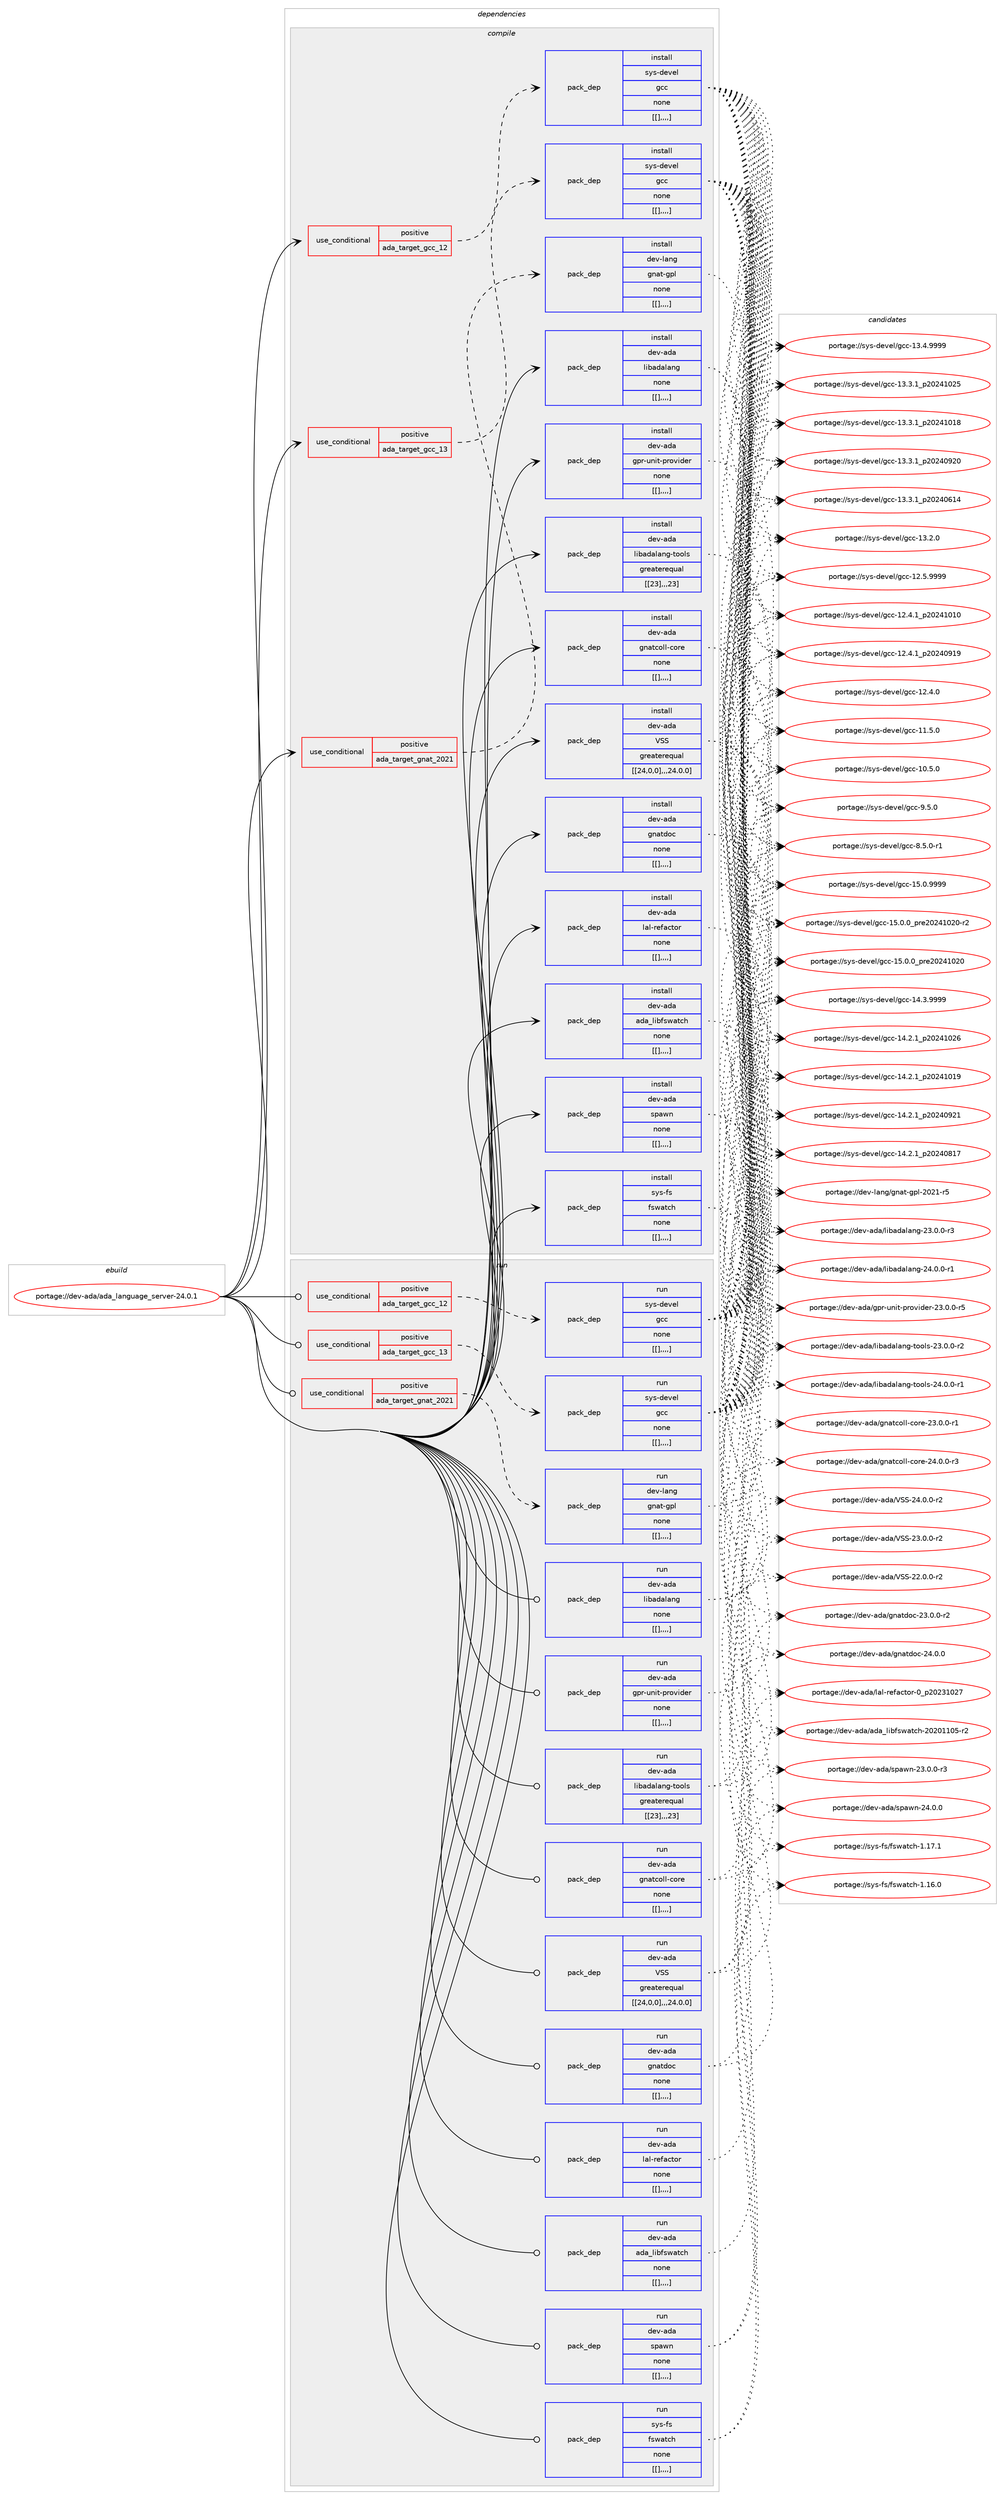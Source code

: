 digraph prolog {

# *************
# Graph options
# *************

newrank=true;
concentrate=true;
compound=true;
graph [rankdir=LR,fontname=Helvetica,fontsize=10,ranksep=1.5];#, ranksep=2.5, nodesep=0.2];
edge  [arrowhead=vee];
node  [fontname=Helvetica,fontsize=10];

# **********
# The ebuild
# **********

subgraph cluster_leftcol {
color=gray;
label=<<i>ebuild</i>>;
id [label="portage://dev-ada/ada_language_server-24.0.1", color=red, width=4, href="../dev-ada/ada_language_server-24.0.1.svg"];
}

# ****************
# The dependencies
# ****************

subgraph cluster_midcol {
color=gray;
label=<<i>dependencies</i>>;
subgraph cluster_compile {
fillcolor="#eeeeee";
style=filled;
label=<<i>compile</i>>;
subgraph cond17968 {
dependency66754 [label=<<TABLE BORDER="0" CELLBORDER="1" CELLSPACING="0" CELLPADDING="4"><TR><TD ROWSPAN="3" CELLPADDING="10">use_conditional</TD></TR><TR><TD>positive</TD></TR><TR><TD>ada_target_gcc_12</TD></TR></TABLE>>, shape=none, color=red];
subgraph pack47806 {
dependency66777 [label=<<TABLE BORDER="0" CELLBORDER="1" CELLSPACING="0" CELLPADDING="4" WIDTH="220"><TR><TD ROWSPAN="6" CELLPADDING="30">pack_dep</TD></TR><TR><TD WIDTH="110">install</TD></TR><TR><TD>sys-devel</TD></TR><TR><TD>gcc</TD></TR><TR><TD>none</TD></TR><TR><TD>[[],,,,]</TD></TR></TABLE>>, shape=none, color=blue];
}
dependency66754:e -> dependency66777:w [weight=20,style="dashed",arrowhead="vee"];
}
id:e -> dependency66754:w [weight=20,style="solid",arrowhead="vee"];
subgraph cond17981 {
dependency66819 [label=<<TABLE BORDER="0" CELLBORDER="1" CELLSPACING="0" CELLPADDING="4"><TR><TD ROWSPAN="3" CELLPADDING="10">use_conditional</TD></TR><TR><TD>positive</TD></TR><TR><TD>ada_target_gcc_13</TD></TR></TABLE>>, shape=none, color=red];
subgraph pack47878 {
dependency66881 [label=<<TABLE BORDER="0" CELLBORDER="1" CELLSPACING="0" CELLPADDING="4" WIDTH="220"><TR><TD ROWSPAN="6" CELLPADDING="30">pack_dep</TD></TR><TR><TD WIDTH="110">install</TD></TR><TR><TD>sys-devel</TD></TR><TR><TD>gcc</TD></TR><TR><TD>none</TD></TR><TR><TD>[[],,,,]</TD></TR></TABLE>>, shape=none, color=blue];
}
dependency66819:e -> dependency66881:w [weight=20,style="dashed",arrowhead="vee"];
}
id:e -> dependency66819:w [weight=20,style="solid",arrowhead="vee"];
subgraph cond18019 {
dependency66923 [label=<<TABLE BORDER="0" CELLBORDER="1" CELLSPACING="0" CELLPADDING="4"><TR><TD ROWSPAN="3" CELLPADDING="10">use_conditional</TD></TR><TR><TD>positive</TD></TR><TR><TD>ada_target_gnat_2021</TD></TR></TABLE>>, shape=none, color=red];
subgraph pack47932 {
dependency66978 [label=<<TABLE BORDER="0" CELLBORDER="1" CELLSPACING="0" CELLPADDING="4" WIDTH="220"><TR><TD ROWSPAN="6" CELLPADDING="30">pack_dep</TD></TR><TR><TD WIDTH="110">install</TD></TR><TR><TD>dev-lang</TD></TR><TR><TD>gnat-gpl</TD></TR><TR><TD>none</TD></TR><TR><TD>[[],,,,]</TD></TR></TABLE>>, shape=none, color=blue];
}
dependency66923:e -> dependency66978:w [weight=20,style="dashed",arrowhead="vee"];
}
id:e -> dependency66923:w [weight=20,style="solid",arrowhead="vee"];
subgraph pack47972 {
dependency67000 [label=<<TABLE BORDER="0" CELLBORDER="1" CELLSPACING="0" CELLPADDING="4" WIDTH="220"><TR><TD ROWSPAN="6" CELLPADDING="30">pack_dep</TD></TR><TR><TD WIDTH="110">install</TD></TR><TR><TD>dev-ada</TD></TR><TR><TD>VSS</TD></TR><TR><TD>greaterequal</TD></TR><TR><TD>[[24,0,0],,,24.0.0]</TD></TR></TABLE>>, shape=none, color=blue];
}
id:e -> dependency67000:w [weight=20,style="solid",arrowhead="vee"];
subgraph pack47980 {
dependency67066 [label=<<TABLE BORDER="0" CELLBORDER="1" CELLSPACING="0" CELLPADDING="4" WIDTH="220"><TR><TD ROWSPAN="6" CELLPADDING="30">pack_dep</TD></TR><TR><TD WIDTH="110">install</TD></TR><TR><TD>dev-ada</TD></TR><TR><TD>ada_libfswatch</TD></TR><TR><TD>none</TD></TR><TR><TD>[[],,,,]</TD></TR></TABLE>>, shape=none, color=blue];
}
id:e -> dependency67066:w [weight=20,style="solid",arrowhead="vee"];
subgraph pack48015 {
dependency67068 [label=<<TABLE BORDER="0" CELLBORDER="1" CELLSPACING="0" CELLPADDING="4" WIDTH="220"><TR><TD ROWSPAN="6" CELLPADDING="30">pack_dep</TD></TR><TR><TD WIDTH="110">install</TD></TR><TR><TD>dev-ada</TD></TR><TR><TD>gnatcoll-core</TD></TR><TR><TD>none</TD></TR><TR><TD>[[],,,,]</TD></TR></TABLE>>, shape=none, color=blue];
}
id:e -> dependency67068:w [weight=20,style="solid",arrowhead="vee"];
subgraph pack48019 {
dependency67092 [label=<<TABLE BORDER="0" CELLBORDER="1" CELLSPACING="0" CELLPADDING="4" WIDTH="220"><TR><TD ROWSPAN="6" CELLPADDING="30">pack_dep</TD></TR><TR><TD WIDTH="110">install</TD></TR><TR><TD>dev-ada</TD></TR><TR><TD>gnatdoc</TD></TR><TR><TD>none</TD></TR><TR><TD>[[],,,,]</TD></TR></TABLE>>, shape=none, color=blue];
}
id:e -> dependency67092:w [weight=20,style="solid",arrowhead="vee"];
subgraph pack48062 {
dependency67149 [label=<<TABLE BORDER="0" CELLBORDER="1" CELLSPACING="0" CELLPADDING="4" WIDTH="220"><TR><TD ROWSPAN="6" CELLPADDING="30">pack_dep</TD></TR><TR><TD WIDTH="110">install</TD></TR><TR><TD>dev-ada</TD></TR><TR><TD>gpr-unit-provider</TD></TR><TR><TD>none</TD></TR><TR><TD>[[],,,,]</TD></TR></TABLE>>, shape=none, color=blue];
}
id:e -> dependency67149:w [weight=20,style="solid",arrowhead="vee"];
subgraph pack48072 {
dependency67152 [label=<<TABLE BORDER="0" CELLBORDER="1" CELLSPACING="0" CELLPADDING="4" WIDTH="220"><TR><TD ROWSPAN="6" CELLPADDING="30">pack_dep</TD></TR><TR><TD WIDTH="110">install</TD></TR><TR><TD>dev-ada</TD></TR><TR><TD>lal-refactor</TD></TR><TR><TD>none</TD></TR><TR><TD>[[],,,,]</TD></TR></TABLE>>, shape=none, color=blue];
}
id:e -> dependency67152:w [weight=20,style="solid",arrowhead="vee"];
subgraph pack48078 {
dependency67174 [label=<<TABLE BORDER="0" CELLBORDER="1" CELLSPACING="0" CELLPADDING="4" WIDTH="220"><TR><TD ROWSPAN="6" CELLPADDING="30">pack_dep</TD></TR><TR><TD WIDTH="110">install</TD></TR><TR><TD>dev-ada</TD></TR><TR><TD>libadalang</TD></TR><TR><TD>none</TD></TR><TR><TD>[[],,,,]</TD></TR></TABLE>>, shape=none, color=blue];
}
id:e -> dependency67174:w [weight=20,style="solid",arrowhead="vee"];
subgraph pack48107 {
dependency67218 [label=<<TABLE BORDER="0" CELLBORDER="1" CELLSPACING="0" CELLPADDING="4" WIDTH="220"><TR><TD ROWSPAN="6" CELLPADDING="30">pack_dep</TD></TR><TR><TD WIDTH="110">install</TD></TR><TR><TD>dev-ada</TD></TR><TR><TD>libadalang-tools</TD></TR><TR><TD>greaterequal</TD></TR><TR><TD>[[23],,,23]</TD></TR></TABLE>>, shape=none, color=blue];
}
id:e -> dependency67218:w [weight=20,style="solid",arrowhead="vee"];
subgraph pack48133 {
dependency67256 [label=<<TABLE BORDER="0" CELLBORDER="1" CELLSPACING="0" CELLPADDING="4" WIDTH="220"><TR><TD ROWSPAN="6" CELLPADDING="30">pack_dep</TD></TR><TR><TD WIDTH="110">install</TD></TR><TR><TD>dev-ada</TD></TR><TR><TD>spawn</TD></TR><TR><TD>none</TD></TR><TR><TD>[[],,,,]</TD></TR></TABLE>>, shape=none, color=blue];
}
id:e -> dependency67256:w [weight=20,style="solid",arrowhead="vee"];
subgraph pack48160 {
dependency67334 [label=<<TABLE BORDER="0" CELLBORDER="1" CELLSPACING="0" CELLPADDING="4" WIDTH="220"><TR><TD ROWSPAN="6" CELLPADDING="30">pack_dep</TD></TR><TR><TD WIDTH="110">install</TD></TR><TR><TD>sys-fs</TD></TR><TR><TD>fswatch</TD></TR><TR><TD>none</TD></TR><TR><TD>[[],,,,]</TD></TR></TABLE>>, shape=none, color=blue];
}
id:e -> dependency67334:w [weight=20,style="solid",arrowhead="vee"];
}
subgraph cluster_compileandrun {
fillcolor="#eeeeee";
style=filled;
label=<<i>compile and run</i>>;
}
subgraph cluster_run {
fillcolor="#eeeeee";
style=filled;
label=<<i>run</i>>;
subgraph cond18162 {
dependency67380 [label=<<TABLE BORDER="0" CELLBORDER="1" CELLSPACING="0" CELLPADDING="4"><TR><TD ROWSPAN="3" CELLPADDING="10">use_conditional</TD></TR><TR><TD>positive</TD></TR><TR><TD>ada_target_gcc_12</TD></TR></TABLE>>, shape=none, color=red];
subgraph pack48244 {
dependency67493 [label=<<TABLE BORDER="0" CELLBORDER="1" CELLSPACING="0" CELLPADDING="4" WIDTH="220"><TR><TD ROWSPAN="6" CELLPADDING="30">pack_dep</TD></TR><TR><TD WIDTH="110">run</TD></TR><TR><TD>sys-devel</TD></TR><TR><TD>gcc</TD></TR><TR><TD>none</TD></TR><TR><TD>[[],,,,]</TD></TR></TABLE>>, shape=none, color=blue];
}
dependency67380:e -> dependency67493:w [weight=20,style="dashed",arrowhead="vee"];
}
id:e -> dependency67380:w [weight=20,style="solid",arrowhead="odot"];
subgraph cond18210 {
dependency67519 [label=<<TABLE BORDER="0" CELLBORDER="1" CELLSPACING="0" CELLPADDING="4"><TR><TD ROWSPAN="3" CELLPADDING="10">use_conditional</TD></TR><TR><TD>positive</TD></TR><TR><TD>ada_target_gcc_13</TD></TR></TABLE>>, shape=none, color=red];
subgraph pack48334 {
dependency67560 [label=<<TABLE BORDER="0" CELLBORDER="1" CELLSPACING="0" CELLPADDING="4" WIDTH="220"><TR><TD ROWSPAN="6" CELLPADDING="30">pack_dep</TD></TR><TR><TD WIDTH="110">run</TD></TR><TR><TD>sys-devel</TD></TR><TR><TD>gcc</TD></TR><TR><TD>none</TD></TR><TR><TD>[[],,,,]</TD></TR></TABLE>>, shape=none, color=blue];
}
dependency67519:e -> dependency67560:w [weight=20,style="dashed",arrowhead="vee"];
}
id:e -> dependency67519:w [weight=20,style="solid",arrowhead="odot"];
subgraph cond18232 {
dependency67586 [label=<<TABLE BORDER="0" CELLBORDER="1" CELLSPACING="0" CELLPADDING="4"><TR><TD ROWSPAN="3" CELLPADDING="10">use_conditional</TD></TR><TR><TD>positive</TD></TR><TR><TD>ada_target_gnat_2021</TD></TR></TABLE>>, shape=none, color=red];
subgraph pack48398 {
dependency67644 [label=<<TABLE BORDER="0" CELLBORDER="1" CELLSPACING="0" CELLPADDING="4" WIDTH="220"><TR><TD ROWSPAN="6" CELLPADDING="30">pack_dep</TD></TR><TR><TD WIDTH="110">run</TD></TR><TR><TD>dev-lang</TD></TR><TR><TD>gnat-gpl</TD></TR><TR><TD>none</TD></TR><TR><TD>[[],,,,]</TD></TR></TABLE>>, shape=none, color=blue];
}
dependency67586:e -> dependency67644:w [weight=20,style="dashed",arrowhead="vee"];
}
id:e -> dependency67586:w [weight=20,style="solid",arrowhead="odot"];
subgraph pack48427 {
dependency67694 [label=<<TABLE BORDER="0" CELLBORDER="1" CELLSPACING="0" CELLPADDING="4" WIDTH="220"><TR><TD ROWSPAN="6" CELLPADDING="30">pack_dep</TD></TR><TR><TD WIDTH="110">run</TD></TR><TR><TD>dev-ada</TD></TR><TR><TD>VSS</TD></TR><TR><TD>greaterequal</TD></TR><TR><TD>[[24,0,0],,,24.0.0]</TD></TR></TABLE>>, shape=none, color=blue];
}
id:e -> dependency67694:w [weight=20,style="solid",arrowhead="odot"];
subgraph pack48475 {
dependency67749 [label=<<TABLE BORDER="0" CELLBORDER="1" CELLSPACING="0" CELLPADDING="4" WIDTH="220"><TR><TD ROWSPAN="6" CELLPADDING="30">pack_dep</TD></TR><TR><TD WIDTH="110">run</TD></TR><TR><TD>dev-ada</TD></TR><TR><TD>ada_libfswatch</TD></TR><TR><TD>none</TD></TR><TR><TD>[[],,,,]</TD></TR></TABLE>>, shape=none, color=blue];
}
id:e -> dependency67749:w [weight=20,style="solid",arrowhead="odot"];
subgraph pack48502 {
dependency67768 [label=<<TABLE BORDER="0" CELLBORDER="1" CELLSPACING="0" CELLPADDING="4" WIDTH="220"><TR><TD ROWSPAN="6" CELLPADDING="30">pack_dep</TD></TR><TR><TD WIDTH="110">run</TD></TR><TR><TD>dev-ada</TD></TR><TR><TD>gnatcoll-core</TD></TR><TR><TD>none</TD></TR><TR><TD>[[],,,,]</TD></TR></TABLE>>, shape=none, color=blue];
}
id:e -> dependency67768:w [weight=20,style="solid",arrowhead="odot"];
subgraph pack48542 {
dependency67846 [label=<<TABLE BORDER="0" CELLBORDER="1" CELLSPACING="0" CELLPADDING="4" WIDTH="220"><TR><TD ROWSPAN="6" CELLPADDING="30">pack_dep</TD></TR><TR><TD WIDTH="110">run</TD></TR><TR><TD>dev-ada</TD></TR><TR><TD>gnatdoc</TD></TR><TR><TD>none</TD></TR><TR><TD>[[],,,,]</TD></TR></TABLE>>, shape=none, color=blue];
}
id:e -> dependency67846:w [weight=20,style="solid",arrowhead="odot"];
subgraph pack48574 {
dependency67876 [label=<<TABLE BORDER="0" CELLBORDER="1" CELLSPACING="0" CELLPADDING="4" WIDTH="220"><TR><TD ROWSPAN="6" CELLPADDING="30">pack_dep</TD></TR><TR><TD WIDTH="110">run</TD></TR><TR><TD>dev-ada</TD></TR><TR><TD>gpr-unit-provider</TD></TR><TR><TD>none</TD></TR><TR><TD>[[],,,,]</TD></TR></TABLE>>, shape=none, color=blue];
}
id:e -> dependency67876:w [weight=20,style="solid",arrowhead="odot"];
subgraph pack48586 {
dependency67897 [label=<<TABLE BORDER="0" CELLBORDER="1" CELLSPACING="0" CELLPADDING="4" WIDTH="220"><TR><TD ROWSPAN="6" CELLPADDING="30">pack_dep</TD></TR><TR><TD WIDTH="110">run</TD></TR><TR><TD>dev-ada</TD></TR><TR><TD>lal-refactor</TD></TR><TR><TD>none</TD></TR><TR><TD>[[],,,,]</TD></TR></TABLE>>, shape=none, color=blue];
}
id:e -> dependency67897:w [weight=20,style="solid",arrowhead="odot"];
subgraph pack48621 {
dependency67933 [label=<<TABLE BORDER="0" CELLBORDER="1" CELLSPACING="0" CELLPADDING="4" WIDTH="220"><TR><TD ROWSPAN="6" CELLPADDING="30">pack_dep</TD></TR><TR><TD WIDTH="110">run</TD></TR><TR><TD>dev-ada</TD></TR><TR><TD>libadalang</TD></TR><TR><TD>none</TD></TR><TR><TD>[[],,,,]</TD></TR></TABLE>>, shape=none, color=blue];
}
id:e -> dependency67933:w [weight=20,style="solid",arrowhead="odot"];
subgraph pack48640 {
dependency67974 [label=<<TABLE BORDER="0" CELLBORDER="1" CELLSPACING="0" CELLPADDING="4" WIDTH="220"><TR><TD ROWSPAN="6" CELLPADDING="30">pack_dep</TD></TR><TR><TD WIDTH="110">run</TD></TR><TR><TD>dev-ada</TD></TR><TR><TD>libadalang-tools</TD></TR><TR><TD>greaterequal</TD></TR><TR><TD>[[23],,,23]</TD></TR></TABLE>>, shape=none, color=blue];
}
id:e -> dependency67974:w [weight=20,style="solid",arrowhead="odot"];
subgraph pack48679 {
dependency67996 [label=<<TABLE BORDER="0" CELLBORDER="1" CELLSPACING="0" CELLPADDING="4" WIDTH="220"><TR><TD ROWSPAN="6" CELLPADDING="30">pack_dep</TD></TR><TR><TD WIDTH="110">run</TD></TR><TR><TD>dev-ada</TD></TR><TR><TD>spawn</TD></TR><TR><TD>none</TD></TR><TR><TD>[[],,,,]</TD></TR></TABLE>>, shape=none, color=blue];
}
id:e -> dependency67996:w [weight=20,style="solid",arrowhead="odot"];
subgraph pack48688 {
dependency68040 [label=<<TABLE BORDER="0" CELLBORDER="1" CELLSPACING="0" CELLPADDING="4" WIDTH="220"><TR><TD ROWSPAN="6" CELLPADDING="30">pack_dep</TD></TR><TR><TD WIDTH="110">run</TD></TR><TR><TD>sys-fs</TD></TR><TR><TD>fswatch</TD></TR><TR><TD>none</TD></TR><TR><TD>[[],,,,]</TD></TR></TABLE>>, shape=none, color=blue];
}
id:e -> dependency68040:w [weight=20,style="solid",arrowhead="odot"];
}
}

# **************
# The candidates
# **************

subgraph cluster_choices {
rank=same;
color=gray;
label=<<i>candidates</i>>;

subgraph choice47532 {
color=black;
nodesep=1;
choice1151211154510010111810110847103999945495346484657575757 [label="portage://sys-devel/gcc-15.0.9999", color=red, width=4,href="../sys-devel/gcc-15.0.9999.svg"];
choice11512111545100101118101108471039999454953464846489511211410150485052494850484511450 [label="portage://sys-devel/gcc-15.0.0_pre20241020-r2", color=red, width=4,href="../sys-devel/gcc-15.0.0_pre20241020-r2.svg"];
choice1151211154510010111810110847103999945495346484648951121141015048505249485048 [label="portage://sys-devel/gcc-15.0.0_pre20241020", color=red, width=4,href="../sys-devel/gcc-15.0.0_pre20241020.svg"];
choice1151211154510010111810110847103999945495246514657575757 [label="portage://sys-devel/gcc-14.3.9999", color=red, width=4,href="../sys-devel/gcc-14.3.9999.svg"];
choice1151211154510010111810110847103999945495246504649951125048505249485054 [label="portage://sys-devel/gcc-14.2.1_p20241026", color=red, width=4,href="../sys-devel/gcc-14.2.1_p20241026.svg"];
choice1151211154510010111810110847103999945495246504649951125048505249484957 [label="portage://sys-devel/gcc-14.2.1_p20241019", color=red, width=4,href="../sys-devel/gcc-14.2.1_p20241019.svg"];
choice1151211154510010111810110847103999945495246504649951125048505248575049 [label="portage://sys-devel/gcc-14.2.1_p20240921", color=red, width=4,href="../sys-devel/gcc-14.2.1_p20240921.svg"];
choice1151211154510010111810110847103999945495246504649951125048505248564955 [label="portage://sys-devel/gcc-14.2.1_p20240817", color=red, width=4,href="../sys-devel/gcc-14.2.1_p20240817.svg"];
choice1151211154510010111810110847103999945495146524657575757 [label="portage://sys-devel/gcc-13.4.9999", color=red, width=4,href="../sys-devel/gcc-13.4.9999.svg"];
choice1151211154510010111810110847103999945495146514649951125048505249485053 [label="portage://sys-devel/gcc-13.3.1_p20241025", color=red, width=4,href="../sys-devel/gcc-13.3.1_p20241025.svg"];
choice1151211154510010111810110847103999945495146514649951125048505249484956 [label="portage://sys-devel/gcc-13.3.1_p20241018", color=red, width=4,href="../sys-devel/gcc-13.3.1_p20241018.svg"];
choice1151211154510010111810110847103999945495146514649951125048505248575048 [label="portage://sys-devel/gcc-13.3.1_p20240920", color=red, width=4,href="../sys-devel/gcc-13.3.1_p20240920.svg"];
choice1151211154510010111810110847103999945495146514649951125048505248544952 [label="portage://sys-devel/gcc-13.3.1_p20240614", color=red, width=4,href="../sys-devel/gcc-13.3.1_p20240614.svg"];
choice1151211154510010111810110847103999945495146504648 [label="portage://sys-devel/gcc-13.2.0", color=red, width=4,href="../sys-devel/gcc-13.2.0.svg"];
choice1151211154510010111810110847103999945495046534657575757 [label="portage://sys-devel/gcc-12.5.9999", color=red, width=4,href="../sys-devel/gcc-12.5.9999.svg"];
choice1151211154510010111810110847103999945495046524649951125048505249484948 [label="portage://sys-devel/gcc-12.4.1_p20241010", color=red, width=4,href="../sys-devel/gcc-12.4.1_p20241010.svg"];
choice1151211154510010111810110847103999945495046524649951125048505248574957 [label="portage://sys-devel/gcc-12.4.1_p20240919", color=red, width=4,href="../sys-devel/gcc-12.4.1_p20240919.svg"];
choice1151211154510010111810110847103999945495046524648 [label="portage://sys-devel/gcc-12.4.0", color=red, width=4,href="../sys-devel/gcc-12.4.0.svg"];
choice1151211154510010111810110847103999945494946534648 [label="portage://sys-devel/gcc-11.5.0", color=red, width=4,href="../sys-devel/gcc-11.5.0.svg"];
choice1151211154510010111810110847103999945494846534648 [label="portage://sys-devel/gcc-10.5.0", color=red, width=4,href="../sys-devel/gcc-10.5.0.svg"];
choice11512111545100101118101108471039999455746534648 [label="portage://sys-devel/gcc-9.5.0", color=red, width=4,href="../sys-devel/gcc-9.5.0.svg"];
choice115121115451001011181011084710399994556465346484511449 [label="portage://sys-devel/gcc-8.5.0-r1", color=red, width=4,href="../sys-devel/gcc-8.5.0-r1.svg"];
dependency66777:e -> choice1151211154510010111810110847103999945495346484657575757:w [style=dotted,weight="100"];
dependency66777:e -> choice11512111545100101118101108471039999454953464846489511211410150485052494850484511450:w [style=dotted,weight="100"];
dependency66777:e -> choice1151211154510010111810110847103999945495346484648951121141015048505249485048:w [style=dotted,weight="100"];
dependency66777:e -> choice1151211154510010111810110847103999945495246514657575757:w [style=dotted,weight="100"];
dependency66777:e -> choice1151211154510010111810110847103999945495246504649951125048505249485054:w [style=dotted,weight="100"];
dependency66777:e -> choice1151211154510010111810110847103999945495246504649951125048505249484957:w [style=dotted,weight="100"];
dependency66777:e -> choice1151211154510010111810110847103999945495246504649951125048505248575049:w [style=dotted,weight="100"];
dependency66777:e -> choice1151211154510010111810110847103999945495246504649951125048505248564955:w [style=dotted,weight="100"];
dependency66777:e -> choice1151211154510010111810110847103999945495146524657575757:w [style=dotted,weight="100"];
dependency66777:e -> choice1151211154510010111810110847103999945495146514649951125048505249485053:w [style=dotted,weight="100"];
dependency66777:e -> choice1151211154510010111810110847103999945495146514649951125048505249484956:w [style=dotted,weight="100"];
dependency66777:e -> choice1151211154510010111810110847103999945495146514649951125048505248575048:w [style=dotted,weight="100"];
dependency66777:e -> choice1151211154510010111810110847103999945495146514649951125048505248544952:w [style=dotted,weight="100"];
dependency66777:e -> choice1151211154510010111810110847103999945495146504648:w [style=dotted,weight="100"];
dependency66777:e -> choice1151211154510010111810110847103999945495046534657575757:w [style=dotted,weight="100"];
dependency66777:e -> choice1151211154510010111810110847103999945495046524649951125048505249484948:w [style=dotted,weight="100"];
dependency66777:e -> choice1151211154510010111810110847103999945495046524649951125048505248574957:w [style=dotted,weight="100"];
dependency66777:e -> choice1151211154510010111810110847103999945495046524648:w [style=dotted,weight="100"];
dependency66777:e -> choice1151211154510010111810110847103999945494946534648:w [style=dotted,weight="100"];
dependency66777:e -> choice1151211154510010111810110847103999945494846534648:w [style=dotted,weight="100"];
dependency66777:e -> choice11512111545100101118101108471039999455746534648:w [style=dotted,weight="100"];
dependency66777:e -> choice115121115451001011181011084710399994556465346484511449:w [style=dotted,weight="100"];
}
subgraph choice47581 {
color=black;
nodesep=1;
choice1151211154510010111810110847103999945495346484657575757 [label="portage://sys-devel/gcc-15.0.9999", color=red, width=4,href="../sys-devel/gcc-15.0.9999.svg"];
choice11512111545100101118101108471039999454953464846489511211410150485052494850484511450 [label="portage://sys-devel/gcc-15.0.0_pre20241020-r2", color=red, width=4,href="../sys-devel/gcc-15.0.0_pre20241020-r2.svg"];
choice1151211154510010111810110847103999945495346484648951121141015048505249485048 [label="portage://sys-devel/gcc-15.0.0_pre20241020", color=red, width=4,href="../sys-devel/gcc-15.0.0_pre20241020.svg"];
choice1151211154510010111810110847103999945495246514657575757 [label="portage://sys-devel/gcc-14.3.9999", color=red, width=4,href="../sys-devel/gcc-14.3.9999.svg"];
choice1151211154510010111810110847103999945495246504649951125048505249485054 [label="portage://sys-devel/gcc-14.2.1_p20241026", color=red, width=4,href="../sys-devel/gcc-14.2.1_p20241026.svg"];
choice1151211154510010111810110847103999945495246504649951125048505249484957 [label="portage://sys-devel/gcc-14.2.1_p20241019", color=red, width=4,href="../sys-devel/gcc-14.2.1_p20241019.svg"];
choice1151211154510010111810110847103999945495246504649951125048505248575049 [label="portage://sys-devel/gcc-14.2.1_p20240921", color=red, width=4,href="../sys-devel/gcc-14.2.1_p20240921.svg"];
choice1151211154510010111810110847103999945495246504649951125048505248564955 [label="portage://sys-devel/gcc-14.2.1_p20240817", color=red, width=4,href="../sys-devel/gcc-14.2.1_p20240817.svg"];
choice1151211154510010111810110847103999945495146524657575757 [label="portage://sys-devel/gcc-13.4.9999", color=red, width=4,href="../sys-devel/gcc-13.4.9999.svg"];
choice1151211154510010111810110847103999945495146514649951125048505249485053 [label="portage://sys-devel/gcc-13.3.1_p20241025", color=red, width=4,href="../sys-devel/gcc-13.3.1_p20241025.svg"];
choice1151211154510010111810110847103999945495146514649951125048505249484956 [label="portage://sys-devel/gcc-13.3.1_p20241018", color=red, width=4,href="../sys-devel/gcc-13.3.1_p20241018.svg"];
choice1151211154510010111810110847103999945495146514649951125048505248575048 [label="portage://sys-devel/gcc-13.3.1_p20240920", color=red, width=4,href="../sys-devel/gcc-13.3.1_p20240920.svg"];
choice1151211154510010111810110847103999945495146514649951125048505248544952 [label="portage://sys-devel/gcc-13.3.1_p20240614", color=red, width=4,href="../sys-devel/gcc-13.3.1_p20240614.svg"];
choice1151211154510010111810110847103999945495146504648 [label="portage://sys-devel/gcc-13.2.0", color=red, width=4,href="../sys-devel/gcc-13.2.0.svg"];
choice1151211154510010111810110847103999945495046534657575757 [label="portage://sys-devel/gcc-12.5.9999", color=red, width=4,href="../sys-devel/gcc-12.5.9999.svg"];
choice1151211154510010111810110847103999945495046524649951125048505249484948 [label="portage://sys-devel/gcc-12.4.1_p20241010", color=red, width=4,href="../sys-devel/gcc-12.4.1_p20241010.svg"];
choice1151211154510010111810110847103999945495046524649951125048505248574957 [label="portage://sys-devel/gcc-12.4.1_p20240919", color=red, width=4,href="../sys-devel/gcc-12.4.1_p20240919.svg"];
choice1151211154510010111810110847103999945495046524648 [label="portage://sys-devel/gcc-12.4.0", color=red, width=4,href="../sys-devel/gcc-12.4.0.svg"];
choice1151211154510010111810110847103999945494946534648 [label="portage://sys-devel/gcc-11.5.0", color=red, width=4,href="../sys-devel/gcc-11.5.0.svg"];
choice1151211154510010111810110847103999945494846534648 [label="portage://sys-devel/gcc-10.5.0", color=red, width=4,href="../sys-devel/gcc-10.5.0.svg"];
choice11512111545100101118101108471039999455746534648 [label="portage://sys-devel/gcc-9.5.0", color=red, width=4,href="../sys-devel/gcc-9.5.0.svg"];
choice115121115451001011181011084710399994556465346484511449 [label="portage://sys-devel/gcc-8.5.0-r1", color=red, width=4,href="../sys-devel/gcc-8.5.0-r1.svg"];
dependency66881:e -> choice1151211154510010111810110847103999945495346484657575757:w [style=dotted,weight="100"];
dependency66881:e -> choice11512111545100101118101108471039999454953464846489511211410150485052494850484511450:w [style=dotted,weight="100"];
dependency66881:e -> choice1151211154510010111810110847103999945495346484648951121141015048505249485048:w [style=dotted,weight="100"];
dependency66881:e -> choice1151211154510010111810110847103999945495246514657575757:w [style=dotted,weight="100"];
dependency66881:e -> choice1151211154510010111810110847103999945495246504649951125048505249485054:w [style=dotted,weight="100"];
dependency66881:e -> choice1151211154510010111810110847103999945495246504649951125048505249484957:w [style=dotted,weight="100"];
dependency66881:e -> choice1151211154510010111810110847103999945495246504649951125048505248575049:w [style=dotted,weight="100"];
dependency66881:e -> choice1151211154510010111810110847103999945495246504649951125048505248564955:w [style=dotted,weight="100"];
dependency66881:e -> choice1151211154510010111810110847103999945495146524657575757:w [style=dotted,weight="100"];
dependency66881:e -> choice1151211154510010111810110847103999945495146514649951125048505249485053:w [style=dotted,weight="100"];
dependency66881:e -> choice1151211154510010111810110847103999945495146514649951125048505249484956:w [style=dotted,weight="100"];
dependency66881:e -> choice1151211154510010111810110847103999945495146514649951125048505248575048:w [style=dotted,weight="100"];
dependency66881:e -> choice1151211154510010111810110847103999945495146514649951125048505248544952:w [style=dotted,weight="100"];
dependency66881:e -> choice1151211154510010111810110847103999945495146504648:w [style=dotted,weight="100"];
dependency66881:e -> choice1151211154510010111810110847103999945495046534657575757:w [style=dotted,weight="100"];
dependency66881:e -> choice1151211154510010111810110847103999945495046524649951125048505249484948:w [style=dotted,weight="100"];
dependency66881:e -> choice1151211154510010111810110847103999945495046524649951125048505248574957:w [style=dotted,weight="100"];
dependency66881:e -> choice1151211154510010111810110847103999945495046524648:w [style=dotted,weight="100"];
dependency66881:e -> choice1151211154510010111810110847103999945494946534648:w [style=dotted,weight="100"];
dependency66881:e -> choice1151211154510010111810110847103999945494846534648:w [style=dotted,weight="100"];
dependency66881:e -> choice11512111545100101118101108471039999455746534648:w [style=dotted,weight="100"];
dependency66881:e -> choice115121115451001011181011084710399994556465346484511449:w [style=dotted,weight="100"];
}
subgraph choice47613 {
color=black;
nodesep=1;
choice100101118451089711010347103110971164510311210845504850494511453 [label="portage://dev-lang/gnat-gpl-2021-r5", color=red, width=4,href="../dev-lang/gnat-gpl-2021-r5.svg"];
dependency66978:e -> choice100101118451089711010347103110971164510311210845504850494511453:w [style=dotted,weight="100"];
}
subgraph choice47648 {
color=black;
nodesep=1;
choice10010111845971009747868383455052464846484511450 [label="portage://dev-ada/VSS-24.0.0-r2", color=red, width=4,href="../dev-ada/VSS-24.0.0-r2.svg"];
choice10010111845971009747868383455051464846484511450 [label="portage://dev-ada/VSS-23.0.0-r2", color=red, width=4,href="../dev-ada/VSS-23.0.0-r2.svg"];
choice10010111845971009747868383455050464846484511450 [label="portage://dev-ada/VSS-22.0.0-r2", color=red, width=4,href="../dev-ada/VSS-22.0.0-r2.svg"];
dependency67000:e -> choice10010111845971009747868383455052464846484511450:w [style=dotted,weight="100"];
dependency67000:e -> choice10010111845971009747868383455051464846484511450:w [style=dotted,weight="100"];
dependency67000:e -> choice10010111845971009747868383455050464846484511450:w [style=dotted,weight="100"];
}
subgraph choice47652 {
color=black;
nodesep=1;
choice100101118459710097479710097951081059810211511997116991044550485048494948534511450 [label="portage://dev-ada/ada_libfswatch-20201105-r2", color=red, width=4,href="../dev-ada/ada_libfswatch-20201105-r2.svg"];
dependency67066:e -> choice100101118459710097479710097951081059810211511997116991044550485048494948534511450:w [style=dotted,weight="100"];
}
subgraph choice47679 {
color=black;
nodesep=1;
choice1001011184597100974710311097116991111081084599111114101455052464846484511451 [label="portage://dev-ada/gnatcoll-core-24.0.0-r3", color=red, width=4,href="../dev-ada/gnatcoll-core-24.0.0-r3.svg"];
choice1001011184597100974710311097116991111081084599111114101455051464846484511449 [label="portage://dev-ada/gnatcoll-core-23.0.0-r1", color=red, width=4,href="../dev-ada/gnatcoll-core-23.0.0-r1.svg"];
dependency67068:e -> choice1001011184597100974710311097116991111081084599111114101455052464846484511451:w [style=dotted,weight="100"];
dependency67068:e -> choice1001011184597100974710311097116991111081084599111114101455051464846484511449:w [style=dotted,weight="100"];
}
subgraph choice47685 {
color=black;
nodesep=1;
choice10010111845971009747103110971161001119945505246484648 [label="portage://dev-ada/gnatdoc-24.0.0", color=red, width=4,href="../dev-ada/gnatdoc-24.0.0.svg"];
choice100101118459710097471031109711610011199455051464846484511450 [label="portage://dev-ada/gnatdoc-23.0.0-r2", color=red, width=4,href="../dev-ada/gnatdoc-23.0.0-r2.svg"];
dependency67092:e -> choice10010111845971009747103110971161001119945505246484648:w [style=dotted,weight="100"];
dependency67092:e -> choice100101118459710097471031109711610011199455051464846484511450:w [style=dotted,weight="100"];
}
subgraph choice47736 {
color=black;
nodesep=1;
choice100101118459710097471031121144511711010511645112114111118105100101114455051464846484511453 [label="portage://dev-ada/gpr-unit-provider-23.0.0-r5", color=red, width=4,href="../dev-ada/gpr-unit-provider-23.0.0-r5.svg"];
dependency67149:e -> choice100101118459710097471031121144511711010511645112114111118105100101114455051464846484511453:w [style=dotted,weight="100"];
}
subgraph choice47740 {
color=black;
nodesep=1;
choice10010111845971009747108971084511410110297991161111144548951125048505149485055 [label="portage://dev-ada/lal-refactor-0_p20231027", color=red, width=4,href="../dev-ada/lal-refactor-0_p20231027.svg"];
dependency67152:e -> choice10010111845971009747108971084511410110297991161111144548951125048505149485055:w [style=dotted,weight="100"];
}
subgraph choice47777 {
color=black;
nodesep=1;
choice1001011184597100974710810598971009710897110103455052464846484511449 [label="portage://dev-ada/libadalang-24.0.0-r1", color=red, width=4,href="../dev-ada/libadalang-24.0.0-r1.svg"];
choice1001011184597100974710810598971009710897110103455051464846484511451 [label="portage://dev-ada/libadalang-23.0.0-r3", color=red, width=4,href="../dev-ada/libadalang-23.0.0-r3.svg"];
dependency67174:e -> choice1001011184597100974710810598971009710897110103455052464846484511449:w [style=dotted,weight="100"];
dependency67174:e -> choice1001011184597100974710810598971009710897110103455051464846484511451:w [style=dotted,weight="100"];
}
subgraph choice47797 {
color=black;
nodesep=1;
choice100101118459710097471081059897100971089711010345116111111108115455052464846484511449 [label="portage://dev-ada/libadalang-tools-24.0.0-r1", color=red, width=4,href="../dev-ada/libadalang-tools-24.0.0-r1.svg"];
choice100101118459710097471081059897100971089711010345116111111108115455051464846484511450 [label="portage://dev-ada/libadalang-tools-23.0.0-r2", color=red, width=4,href="../dev-ada/libadalang-tools-23.0.0-r2.svg"];
dependency67218:e -> choice100101118459710097471081059897100971089711010345116111111108115455052464846484511449:w [style=dotted,weight="100"];
dependency67218:e -> choice100101118459710097471081059897100971089711010345116111111108115455051464846484511450:w [style=dotted,weight="100"];
}
subgraph choice47819 {
color=black;
nodesep=1;
choice100101118459710097471151129711911045505246484648 [label="portage://dev-ada/spawn-24.0.0", color=red, width=4,href="../dev-ada/spawn-24.0.0.svg"];
choice1001011184597100974711511297119110455051464846484511451 [label="portage://dev-ada/spawn-23.0.0-r3", color=red, width=4,href="../dev-ada/spawn-23.0.0-r3.svg"];
dependency67256:e -> choice100101118459710097471151129711911045505246484648:w [style=dotted,weight="100"];
dependency67256:e -> choice1001011184597100974711511297119110455051464846484511451:w [style=dotted,weight="100"];
}
subgraph choice47898 {
color=black;
nodesep=1;
choice1151211154510211547102115119971169910445494649554649 [label="portage://sys-fs/fswatch-1.17.1", color=red, width=4,href="../sys-fs/fswatch-1.17.1.svg"];
choice1151211154510211547102115119971169910445494649544648 [label="portage://sys-fs/fswatch-1.16.0", color=red, width=4,href="../sys-fs/fswatch-1.16.0.svg"];
dependency67334:e -> choice1151211154510211547102115119971169910445494649554649:w [style=dotted,weight="100"];
dependency67334:e -> choice1151211154510211547102115119971169910445494649544648:w [style=dotted,weight="100"];
}
subgraph choice47904 {
color=black;
nodesep=1;
choice1151211154510010111810110847103999945495346484657575757 [label="portage://sys-devel/gcc-15.0.9999", color=red, width=4,href="../sys-devel/gcc-15.0.9999.svg"];
choice11512111545100101118101108471039999454953464846489511211410150485052494850484511450 [label="portage://sys-devel/gcc-15.0.0_pre20241020-r2", color=red, width=4,href="../sys-devel/gcc-15.0.0_pre20241020-r2.svg"];
choice1151211154510010111810110847103999945495346484648951121141015048505249485048 [label="portage://sys-devel/gcc-15.0.0_pre20241020", color=red, width=4,href="../sys-devel/gcc-15.0.0_pre20241020.svg"];
choice1151211154510010111810110847103999945495246514657575757 [label="portage://sys-devel/gcc-14.3.9999", color=red, width=4,href="../sys-devel/gcc-14.3.9999.svg"];
choice1151211154510010111810110847103999945495246504649951125048505249485054 [label="portage://sys-devel/gcc-14.2.1_p20241026", color=red, width=4,href="../sys-devel/gcc-14.2.1_p20241026.svg"];
choice1151211154510010111810110847103999945495246504649951125048505249484957 [label="portage://sys-devel/gcc-14.2.1_p20241019", color=red, width=4,href="../sys-devel/gcc-14.2.1_p20241019.svg"];
choice1151211154510010111810110847103999945495246504649951125048505248575049 [label="portage://sys-devel/gcc-14.2.1_p20240921", color=red, width=4,href="../sys-devel/gcc-14.2.1_p20240921.svg"];
choice1151211154510010111810110847103999945495246504649951125048505248564955 [label="portage://sys-devel/gcc-14.2.1_p20240817", color=red, width=4,href="../sys-devel/gcc-14.2.1_p20240817.svg"];
choice1151211154510010111810110847103999945495146524657575757 [label="portage://sys-devel/gcc-13.4.9999", color=red, width=4,href="../sys-devel/gcc-13.4.9999.svg"];
choice1151211154510010111810110847103999945495146514649951125048505249485053 [label="portage://sys-devel/gcc-13.3.1_p20241025", color=red, width=4,href="../sys-devel/gcc-13.3.1_p20241025.svg"];
choice1151211154510010111810110847103999945495146514649951125048505249484956 [label="portage://sys-devel/gcc-13.3.1_p20241018", color=red, width=4,href="../sys-devel/gcc-13.3.1_p20241018.svg"];
choice1151211154510010111810110847103999945495146514649951125048505248575048 [label="portage://sys-devel/gcc-13.3.1_p20240920", color=red, width=4,href="../sys-devel/gcc-13.3.1_p20240920.svg"];
choice1151211154510010111810110847103999945495146514649951125048505248544952 [label="portage://sys-devel/gcc-13.3.1_p20240614", color=red, width=4,href="../sys-devel/gcc-13.3.1_p20240614.svg"];
choice1151211154510010111810110847103999945495146504648 [label="portage://sys-devel/gcc-13.2.0", color=red, width=4,href="../sys-devel/gcc-13.2.0.svg"];
choice1151211154510010111810110847103999945495046534657575757 [label="portage://sys-devel/gcc-12.5.9999", color=red, width=4,href="../sys-devel/gcc-12.5.9999.svg"];
choice1151211154510010111810110847103999945495046524649951125048505249484948 [label="portage://sys-devel/gcc-12.4.1_p20241010", color=red, width=4,href="../sys-devel/gcc-12.4.1_p20241010.svg"];
choice1151211154510010111810110847103999945495046524649951125048505248574957 [label="portage://sys-devel/gcc-12.4.1_p20240919", color=red, width=4,href="../sys-devel/gcc-12.4.1_p20240919.svg"];
choice1151211154510010111810110847103999945495046524648 [label="portage://sys-devel/gcc-12.4.0", color=red, width=4,href="../sys-devel/gcc-12.4.0.svg"];
choice1151211154510010111810110847103999945494946534648 [label="portage://sys-devel/gcc-11.5.0", color=red, width=4,href="../sys-devel/gcc-11.5.0.svg"];
choice1151211154510010111810110847103999945494846534648 [label="portage://sys-devel/gcc-10.5.0", color=red, width=4,href="../sys-devel/gcc-10.5.0.svg"];
choice11512111545100101118101108471039999455746534648 [label="portage://sys-devel/gcc-9.5.0", color=red, width=4,href="../sys-devel/gcc-9.5.0.svg"];
choice115121115451001011181011084710399994556465346484511449 [label="portage://sys-devel/gcc-8.5.0-r1", color=red, width=4,href="../sys-devel/gcc-8.5.0-r1.svg"];
dependency67493:e -> choice1151211154510010111810110847103999945495346484657575757:w [style=dotted,weight="100"];
dependency67493:e -> choice11512111545100101118101108471039999454953464846489511211410150485052494850484511450:w [style=dotted,weight="100"];
dependency67493:e -> choice1151211154510010111810110847103999945495346484648951121141015048505249485048:w [style=dotted,weight="100"];
dependency67493:e -> choice1151211154510010111810110847103999945495246514657575757:w [style=dotted,weight="100"];
dependency67493:e -> choice1151211154510010111810110847103999945495246504649951125048505249485054:w [style=dotted,weight="100"];
dependency67493:e -> choice1151211154510010111810110847103999945495246504649951125048505249484957:w [style=dotted,weight="100"];
dependency67493:e -> choice1151211154510010111810110847103999945495246504649951125048505248575049:w [style=dotted,weight="100"];
dependency67493:e -> choice1151211154510010111810110847103999945495246504649951125048505248564955:w [style=dotted,weight="100"];
dependency67493:e -> choice1151211154510010111810110847103999945495146524657575757:w [style=dotted,weight="100"];
dependency67493:e -> choice1151211154510010111810110847103999945495146514649951125048505249485053:w [style=dotted,weight="100"];
dependency67493:e -> choice1151211154510010111810110847103999945495146514649951125048505249484956:w [style=dotted,weight="100"];
dependency67493:e -> choice1151211154510010111810110847103999945495146514649951125048505248575048:w [style=dotted,weight="100"];
dependency67493:e -> choice1151211154510010111810110847103999945495146514649951125048505248544952:w [style=dotted,weight="100"];
dependency67493:e -> choice1151211154510010111810110847103999945495146504648:w [style=dotted,weight="100"];
dependency67493:e -> choice1151211154510010111810110847103999945495046534657575757:w [style=dotted,weight="100"];
dependency67493:e -> choice1151211154510010111810110847103999945495046524649951125048505249484948:w [style=dotted,weight="100"];
dependency67493:e -> choice1151211154510010111810110847103999945495046524649951125048505248574957:w [style=dotted,weight="100"];
dependency67493:e -> choice1151211154510010111810110847103999945495046524648:w [style=dotted,weight="100"];
dependency67493:e -> choice1151211154510010111810110847103999945494946534648:w [style=dotted,weight="100"];
dependency67493:e -> choice1151211154510010111810110847103999945494846534648:w [style=dotted,weight="100"];
dependency67493:e -> choice11512111545100101118101108471039999455746534648:w [style=dotted,weight="100"];
dependency67493:e -> choice115121115451001011181011084710399994556465346484511449:w [style=dotted,weight="100"];
}
subgraph choice47960 {
color=black;
nodesep=1;
choice1151211154510010111810110847103999945495346484657575757 [label="portage://sys-devel/gcc-15.0.9999", color=red, width=4,href="../sys-devel/gcc-15.0.9999.svg"];
choice11512111545100101118101108471039999454953464846489511211410150485052494850484511450 [label="portage://sys-devel/gcc-15.0.0_pre20241020-r2", color=red, width=4,href="../sys-devel/gcc-15.0.0_pre20241020-r2.svg"];
choice1151211154510010111810110847103999945495346484648951121141015048505249485048 [label="portage://sys-devel/gcc-15.0.0_pre20241020", color=red, width=4,href="../sys-devel/gcc-15.0.0_pre20241020.svg"];
choice1151211154510010111810110847103999945495246514657575757 [label="portage://sys-devel/gcc-14.3.9999", color=red, width=4,href="../sys-devel/gcc-14.3.9999.svg"];
choice1151211154510010111810110847103999945495246504649951125048505249485054 [label="portage://sys-devel/gcc-14.2.1_p20241026", color=red, width=4,href="../sys-devel/gcc-14.2.1_p20241026.svg"];
choice1151211154510010111810110847103999945495246504649951125048505249484957 [label="portage://sys-devel/gcc-14.2.1_p20241019", color=red, width=4,href="../sys-devel/gcc-14.2.1_p20241019.svg"];
choice1151211154510010111810110847103999945495246504649951125048505248575049 [label="portage://sys-devel/gcc-14.2.1_p20240921", color=red, width=4,href="../sys-devel/gcc-14.2.1_p20240921.svg"];
choice1151211154510010111810110847103999945495246504649951125048505248564955 [label="portage://sys-devel/gcc-14.2.1_p20240817", color=red, width=4,href="../sys-devel/gcc-14.2.1_p20240817.svg"];
choice1151211154510010111810110847103999945495146524657575757 [label="portage://sys-devel/gcc-13.4.9999", color=red, width=4,href="../sys-devel/gcc-13.4.9999.svg"];
choice1151211154510010111810110847103999945495146514649951125048505249485053 [label="portage://sys-devel/gcc-13.3.1_p20241025", color=red, width=4,href="../sys-devel/gcc-13.3.1_p20241025.svg"];
choice1151211154510010111810110847103999945495146514649951125048505249484956 [label="portage://sys-devel/gcc-13.3.1_p20241018", color=red, width=4,href="../sys-devel/gcc-13.3.1_p20241018.svg"];
choice1151211154510010111810110847103999945495146514649951125048505248575048 [label="portage://sys-devel/gcc-13.3.1_p20240920", color=red, width=4,href="../sys-devel/gcc-13.3.1_p20240920.svg"];
choice1151211154510010111810110847103999945495146514649951125048505248544952 [label="portage://sys-devel/gcc-13.3.1_p20240614", color=red, width=4,href="../sys-devel/gcc-13.3.1_p20240614.svg"];
choice1151211154510010111810110847103999945495146504648 [label="portage://sys-devel/gcc-13.2.0", color=red, width=4,href="../sys-devel/gcc-13.2.0.svg"];
choice1151211154510010111810110847103999945495046534657575757 [label="portage://sys-devel/gcc-12.5.9999", color=red, width=4,href="../sys-devel/gcc-12.5.9999.svg"];
choice1151211154510010111810110847103999945495046524649951125048505249484948 [label="portage://sys-devel/gcc-12.4.1_p20241010", color=red, width=4,href="../sys-devel/gcc-12.4.1_p20241010.svg"];
choice1151211154510010111810110847103999945495046524649951125048505248574957 [label="portage://sys-devel/gcc-12.4.1_p20240919", color=red, width=4,href="../sys-devel/gcc-12.4.1_p20240919.svg"];
choice1151211154510010111810110847103999945495046524648 [label="portage://sys-devel/gcc-12.4.0", color=red, width=4,href="../sys-devel/gcc-12.4.0.svg"];
choice1151211154510010111810110847103999945494946534648 [label="portage://sys-devel/gcc-11.5.0", color=red, width=4,href="../sys-devel/gcc-11.5.0.svg"];
choice1151211154510010111810110847103999945494846534648 [label="portage://sys-devel/gcc-10.5.0", color=red, width=4,href="../sys-devel/gcc-10.5.0.svg"];
choice11512111545100101118101108471039999455746534648 [label="portage://sys-devel/gcc-9.5.0", color=red, width=4,href="../sys-devel/gcc-9.5.0.svg"];
choice115121115451001011181011084710399994556465346484511449 [label="portage://sys-devel/gcc-8.5.0-r1", color=red, width=4,href="../sys-devel/gcc-8.5.0-r1.svg"];
dependency67560:e -> choice1151211154510010111810110847103999945495346484657575757:w [style=dotted,weight="100"];
dependency67560:e -> choice11512111545100101118101108471039999454953464846489511211410150485052494850484511450:w [style=dotted,weight="100"];
dependency67560:e -> choice1151211154510010111810110847103999945495346484648951121141015048505249485048:w [style=dotted,weight="100"];
dependency67560:e -> choice1151211154510010111810110847103999945495246514657575757:w [style=dotted,weight="100"];
dependency67560:e -> choice1151211154510010111810110847103999945495246504649951125048505249485054:w [style=dotted,weight="100"];
dependency67560:e -> choice1151211154510010111810110847103999945495246504649951125048505249484957:w [style=dotted,weight="100"];
dependency67560:e -> choice1151211154510010111810110847103999945495246504649951125048505248575049:w [style=dotted,weight="100"];
dependency67560:e -> choice1151211154510010111810110847103999945495246504649951125048505248564955:w [style=dotted,weight="100"];
dependency67560:e -> choice1151211154510010111810110847103999945495146524657575757:w [style=dotted,weight="100"];
dependency67560:e -> choice1151211154510010111810110847103999945495146514649951125048505249485053:w [style=dotted,weight="100"];
dependency67560:e -> choice1151211154510010111810110847103999945495146514649951125048505249484956:w [style=dotted,weight="100"];
dependency67560:e -> choice1151211154510010111810110847103999945495146514649951125048505248575048:w [style=dotted,weight="100"];
dependency67560:e -> choice1151211154510010111810110847103999945495146514649951125048505248544952:w [style=dotted,weight="100"];
dependency67560:e -> choice1151211154510010111810110847103999945495146504648:w [style=dotted,weight="100"];
dependency67560:e -> choice1151211154510010111810110847103999945495046534657575757:w [style=dotted,weight="100"];
dependency67560:e -> choice1151211154510010111810110847103999945495046524649951125048505249484948:w [style=dotted,weight="100"];
dependency67560:e -> choice1151211154510010111810110847103999945495046524649951125048505248574957:w [style=dotted,weight="100"];
dependency67560:e -> choice1151211154510010111810110847103999945495046524648:w [style=dotted,weight="100"];
dependency67560:e -> choice1151211154510010111810110847103999945494946534648:w [style=dotted,weight="100"];
dependency67560:e -> choice1151211154510010111810110847103999945494846534648:w [style=dotted,weight="100"];
dependency67560:e -> choice11512111545100101118101108471039999455746534648:w [style=dotted,weight="100"];
dependency67560:e -> choice115121115451001011181011084710399994556465346484511449:w [style=dotted,weight="100"];
}
subgraph choice48014 {
color=black;
nodesep=1;
choice100101118451089711010347103110971164510311210845504850494511453 [label="portage://dev-lang/gnat-gpl-2021-r5", color=red, width=4,href="../dev-lang/gnat-gpl-2021-r5.svg"];
dependency67644:e -> choice100101118451089711010347103110971164510311210845504850494511453:w [style=dotted,weight="100"];
}
subgraph choice48018 {
color=black;
nodesep=1;
choice10010111845971009747868383455052464846484511450 [label="portage://dev-ada/VSS-24.0.0-r2", color=red, width=4,href="../dev-ada/VSS-24.0.0-r2.svg"];
choice10010111845971009747868383455051464846484511450 [label="portage://dev-ada/VSS-23.0.0-r2", color=red, width=4,href="../dev-ada/VSS-23.0.0-r2.svg"];
choice10010111845971009747868383455050464846484511450 [label="portage://dev-ada/VSS-22.0.0-r2", color=red, width=4,href="../dev-ada/VSS-22.0.0-r2.svg"];
dependency67694:e -> choice10010111845971009747868383455052464846484511450:w [style=dotted,weight="100"];
dependency67694:e -> choice10010111845971009747868383455051464846484511450:w [style=dotted,weight="100"];
dependency67694:e -> choice10010111845971009747868383455050464846484511450:w [style=dotted,weight="100"];
}
subgraph choice48033 {
color=black;
nodesep=1;
choice100101118459710097479710097951081059810211511997116991044550485048494948534511450 [label="portage://dev-ada/ada_libfswatch-20201105-r2", color=red, width=4,href="../dev-ada/ada_libfswatch-20201105-r2.svg"];
dependency67749:e -> choice100101118459710097479710097951081059810211511997116991044550485048494948534511450:w [style=dotted,weight="100"];
}
subgraph choice48036 {
color=black;
nodesep=1;
choice1001011184597100974710311097116991111081084599111114101455052464846484511451 [label="portage://dev-ada/gnatcoll-core-24.0.0-r3", color=red, width=4,href="../dev-ada/gnatcoll-core-24.0.0-r3.svg"];
choice1001011184597100974710311097116991111081084599111114101455051464846484511449 [label="portage://dev-ada/gnatcoll-core-23.0.0-r1", color=red, width=4,href="../dev-ada/gnatcoll-core-23.0.0-r1.svg"];
dependency67768:e -> choice1001011184597100974710311097116991111081084599111114101455052464846484511451:w [style=dotted,weight="100"];
dependency67768:e -> choice1001011184597100974710311097116991111081084599111114101455051464846484511449:w [style=dotted,weight="100"];
}
subgraph choice48041 {
color=black;
nodesep=1;
choice10010111845971009747103110971161001119945505246484648 [label="portage://dev-ada/gnatdoc-24.0.0", color=red, width=4,href="../dev-ada/gnatdoc-24.0.0.svg"];
choice100101118459710097471031109711610011199455051464846484511450 [label="portage://dev-ada/gnatdoc-23.0.0-r2", color=red, width=4,href="../dev-ada/gnatdoc-23.0.0-r2.svg"];
dependency67846:e -> choice10010111845971009747103110971161001119945505246484648:w [style=dotted,weight="100"];
dependency67846:e -> choice100101118459710097471031109711610011199455051464846484511450:w [style=dotted,weight="100"];
}
subgraph choice48043 {
color=black;
nodesep=1;
choice100101118459710097471031121144511711010511645112114111118105100101114455051464846484511453 [label="portage://dev-ada/gpr-unit-provider-23.0.0-r5", color=red, width=4,href="../dev-ada/gpr-unit-provider-23.0.0-r5.svg"];
dependency67876:e -> choice100101118459710097471031121144511711010511645112114111118105100101114455051464846484511453:w [style=dotted,weight="100"];
}
subgraph choice48060 {
color=black;
nodesep=1;
choice10010111845971009747108971084511410110297991161111144548951125048505149485055 [label="portage://dev-ada/lal-refactor-0_p20231027", color=red, width=4,href="../dev-ada/lal-refactor-0_p20231027.svg"];
dependency67897:e -> choice10010111845971009747108971084511410110297991161111144548951125048505149485055:w [style=dotted,weight="100"];
}
subgraph choice48067 {
color=black;
nodesep=1;
choice1001011184597100974710810598971009710897110103455052464846484511449 [label="portage://dev-ada/libadalang-24.0.0-r1", color=red, width=4,href="../dev-ada/libadalang-24.0.0-r1.svg"];
choice1001011184597100974710810598971009710897110103455051464846484511451 [label="portage://dev-ada/libadalang-23.0.0-r3", color=red, width=4,href="../dev-ada/libadalang-23.0.0-r3.svg"];
dependency67933:e -> choice1001011184597100974710810598971009710897110103455052464846484511449:w [style=dotted,weight="100"];
dependency67933:e -> choice1001011184597100974710810598971009710897110103455051464846484511451:w [style=dotted,weight="100"];
}
subgraph choice48128 {
color=black;
nodesep=1;
choice100101118459710097471081059897100971089711010345116111111108115455052464846484511449 [label="portage://dev-ada/libadalang-tools-24.0.0-r1", color=red, width=4,href="../dev-ada/libadalang-tools-24.0.0-r1.svg"];
choice100101118459710097471081059897100971089711010345116111111108115455051464846484511450 [label="portage://dev-ada/libadalang-tools-23.0.0-r2", color=red, width=4,href="../dev-ada/libadalang-tools-23.0.0-r2.svg"];
dependency67974:e -> choice100101118459710097471081059897100971089711010345116111111108115455052464846484511449:w [style=dotted,weight="100"];
dependency67974:e -> choice100101118459710097471081059897100971089711010345116111111108115455051464846484511450:w [style=dotted,weight="100"];
}
subgraph choice48135 {
color=black;
nodesep=1;
choice100101118459710097471151129711911045505246484648 [label="portage://dev-ada/spawn-24.0.0", color=red, width=4,href="../dev-ada/spawn-24.0.0.svg"];
choice1001011184597100974711511297119110455051464846484511451 [label="portage://dev-ada/spawn-23.0.0-r3", color=red, width=4,href="../dev-ada/spawn-23.0.0-r3.svg"];
dependency67996:e -> choice100101118459710097471151129711911045505246484648:w [style=dotted,weight="100"];
dependency67996:e -> choice1001011184597100974711511297119110455051464846484511451:w [style=dotted,weight="100"];
}
subgraph choice48141 {
color=black;
nodesep=1;
choice1151211154510211547102115119971169910445494649554649 [label="portage://sys-fs/fswatch-1.17.1", color=red, width=4,href="../sys-fs/fswatch-1.17.1.svg"];
choice1151211154510211547102115119971169910445494649544648 [label="portage://sys-fs/fswatch-1.16.0", color=red, width=4,href="../sys-fs/fswatch-1.16.0.svg"];
dependency68040:e -> choice1151211154510211547102115119971169910445494649554649:w [style=dotted,weight="100"];
dependency68040:e -> choice1151211154510211547102115119971169910445494649544648:w [style=dotted,weight="100"];
}
}

}
